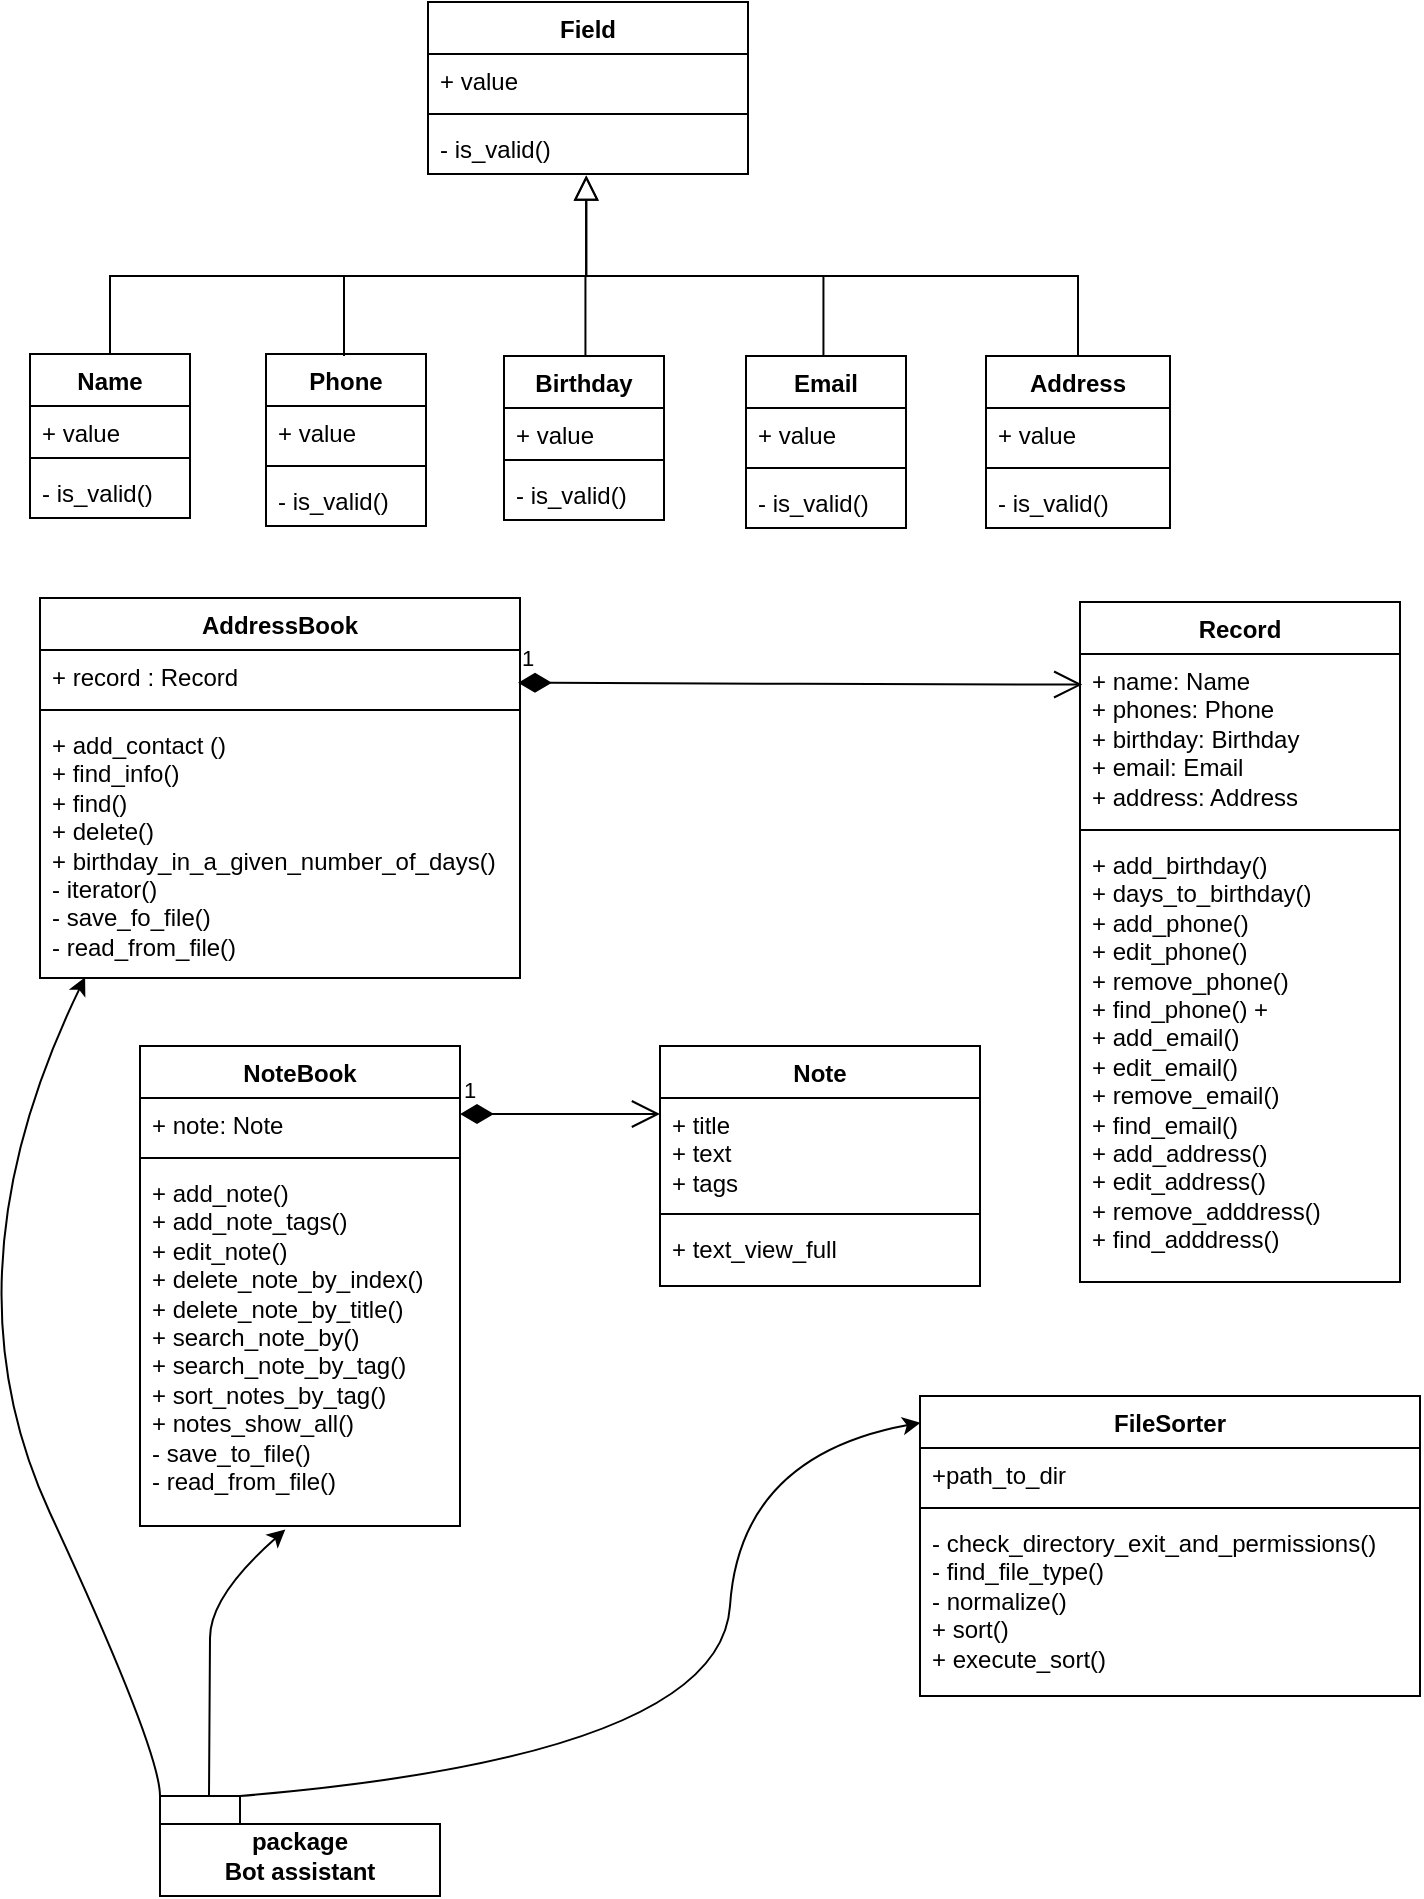 <mxfile version="24.0.0" type="github">
  <diagram id="C5RBs43oDa-KdzZeNtuy" name="Page-1">
    <mxGraphModel dx="1051" dy="483" grid="1" gridSize="10" guides="1" tooltips="1" connect="1" arrows="1" fold="1" page="1" pageScale="1" pageWidth="827" pageHeight="1169" math="0" shadow="0">
      <root>
        <mxCell id="WIyWlLk6GJQsqaUBKTNV-0" />
        <mxCell id="WIyWlLk6GJQsqaUBKTNV-1" parent="WIyWlLk6GJQsqaUBKTNV-0" />
        <mxCell id="zkfFHV4jXpPFQw0GAbJ--12" value="" style="endArrow=block;endSize=10;endFill=0;shadow=0;strokeWidth=1;rounded=0;edgeStyle=elbowEdgeStyle;elbow=vertical;entryX=0.495;entryY=1.027;entryDx=0;entryDy=0;entryPerimeter=0;exitX=0.5;exitY=0;exitDx=0;exitDy=0;" parent="WIyWlLk6GJQsqaUBKTNV-1" source="KDwTJsETyiPcR90UmlD3-37" target="KDwTJsETyiPcR90UmlD3-36" edge="1">
          <mxGeometry width="160" relative="1" as="geometry">
            <mxPoint x="114" y="213" as="sourcePoint" />
            <mxPoint x="334" y="201" as="targetPoint" />
            <Array as="points">
              <mxPoint x="234" y="160" />
            </Array>
          </mxGeometry>
        </mxCell>
        <mxCell id="zkfFHV4jXpPFQw0GAbJ--16" value="" style="endArrow=block;endSize=10;endFill=0;shadow=0;strokeWidth=1;rounded=0;edgeStyle=elbowEdgeStyle;elbow=vertical;entryX=0.494;entryY=1.027;entryDx=0;entryDy=0;entryPerimeter=0;exitX=0.5;exitY=0;exitDx=0;exitDy=0;" parent="WIyWlLk6GJQsqaUBKTNV-1" source="KDwTJsETyiPcR90UmlD3-55" target="KDwTJsETyiPcR90UmlD3-36" edge="1">
          <mxGeometry width="160" relative="1" as="geometry">
            <mxPoint x="594" y="213" as="sourcePoint" />
            <mxPoint x="334" y="201" as="targetPoint" />
            <Array as="points">
              <mxPoint x="474" y="160" />
            </Array>
          </mxGeometry>
        </mxCell>
        <mxCell id="KDwTJsETyiPcR90UmlD3-33" value="Field" style="swimlane;fontStyle=1;align=center;verticalAlign=top;childLayout=stackLayout;horizontal=1;startSize=26;horizontalStack=0;resizeParent=1;resizeParentMax=0;resizeLast=0;collapsible=1;marginBottom=0;whiteSpace=wrap;html=1;" vertex="1" parent="WIyWlLk6GJQsqaUBKTNV-1">
          <mxGeometry x="274" y="23" width="160" height="86" as="geometry" />
        </mxCell>
        <mxCell id="KDwTJsETyiPcR90UmlD3-34" value="+ value" style="text;strokeColor=none;fillColor=none;align=left;verticalAlign=top;spacingLeft=4;spacingRight=4;overflow=hidden;rotatable=0;points=[[0,0.5],[1,0.5]];portConstraint=eastwest;whiteSpace=wrap;html=1;" vertex="1" parent="KDwTJsETyiPcR90UmlD3-33">
          <mxGeometry y="26" width="160" height="26" as="geometry" />
        </mxCell>
        <mxCell id="KDwTJsETyiPcR90UmlD3-35" value="" style="line;strokeWidth=1;fillColor=none;align=left;verticalAlign=middle;spacingTop=-1;spacingLeft=3;spacingRight=3;rotatable=0;labelPosition=right;points=[];portConstraint=eastwest;strokeColor=inherit;" vertex="1" parent="KDwTJsETyiPcR90UmlD3-33">
          <mxGeometry y="52" width="160" height="8" as="geometry" />
        </mxCell>
        <mxCell id="KDwTJsETyiPcR90UmlD3-36" value="- is_valid()" style="text;strokeColor=none;fillColor=none;align=left;verticalAlign=top;spacingLeft=4;spacingRight=4;overflow=hidden;rotatable=0;points=[[0,0.5],[1,0.5]];portConstraint=eastwest;whiteSpace=wrap;html=1;" vertex="1" parent="KDwTJsETyiPcR90UmlD3-33">
          <mxGeometry y="60" width="160" height="26" as="geometry" />
        </mxCell>
        <mxCell id="KDwTJsETyiPcR90UmlD3-37" value="Name" style="swimlane;fontStyle=1;align=center;verticalAlign=top;childLayout=stackLayout;horizontal=1;startSize=26;horizontalStack=0;resizeParent=1;resizeParentMax=0;resizeLast=0;collapsible=1;marginBottom=0;whiteSpace=wrap;html=1;" vertex="1" parent="WIyWlLk6GJQsqaUBKTNV-1">
          <mxGeometry x="75" y="199" width="80" height="82" as="geometry" />
        </mxCell>
        <mxCell id="KDwTJsETyiPcR90UmlD3-38" value="+ value" style="text;strokeColor=none;fillColor=none;align=left;verticalAlign=top;spacingLeft=4;spacingRight=4;overflow=hidden;rotatable=0;points=[[0,0.5],[1,0.5]];portConstraint=eastwest;whiteSpace=wrap;html=1;" vertex="1" parent="KDwTJsETyiPcR90UmlD3-37">
          <mxGeometry y="26" width="80" height="22" as="geometry" />
        </mxCell>
        <mxCell id="KDwTJsETyiPcR90UmlD3-39" value="" style="line;strokeWidth=1;fillColor=none;align=left;verticalAlign=middle;spacingTop=-1;spacingLeft=3;spacingRight=3;rotatable=0;labelPosition=right;points=[];portConstraint=eastwest;strokeColor=inherit;" vertex="1" parent="KDwTJsETyiPcR90UmlD3-37">
          <mxGeometry y="48" width="80" height="8" as="geometry" />
        </mxCell>
        <mxCell id="KDwTJsETyiPcR90UmlD3-40" value="- is_valid()" style="text;strokeColor=none;fillColor=none;align=left;verticalAlign=top;spacingLeft=4;spacingRight=4;overflow=hidden;rotatable=0;points=[[0,0.5],[1,0.5]];portConstraint=eastwest;whiteSpace=wrap;html=1;" vertex="1" parent="KDwTJsETyiPcR90UmlD3-37">
          <mxGeometry y="56" width="80" height="26" as="geometry" />
        </mxCell>
        <mxCell id="KDwTJsETyiPcR90UmlD3-42" value="Phone" style="swimlane;fontStyle=1;align=center;verticalAlign=top;childLayout=stackLayout;horizontal=1;startSize=26;horizontalStack=0;resizeParent=1;resizeParentMax=0;resizeLast=0;collapsible=1;marginBottom=0;whiteSpace=wrap;html=1;" vertex="1" parent="WIyWlLk6GJQsqaUBKTNV-1">
          <mxGeometry x="193" y="199" width="80" height="86" as="geometry" />
        </mxCell>
        <mxCell id="KDwTJsETyiPcR90UmlD3-43" value="+ value" style="text;strokeColor=none;fillColor=none;align=left;verticalAlign=top;spacingLeft=4;spacingRight=4;overflow=hidden;rotatable=0;points=[[0,0.5],[1,0.5]];portConstraint=eastwest;whiteSpace=wrap;html=1;" vertex="1" parent="KDwTJsETyiPcR90UmlD3-42">
          <mxGeometry y="26" width="80" height="26" as="geometry" />
        </mxCell>
        <mxCell id="KDwTJsETyiPcR90UmlD3-44" value="" style="line;strokeWidth=1;fillColor=none;align=left;verticalAlign=middle;spacingTop=-1;spacingLeft=3;spacingRight=3;rotatable=0;labelPosition=right;points=[];portConstraint=eastwest;strokeColor=inherit;" vertex="1" parent="KDwTJsETyiPcR90UmlD3-42">
          <mxGeometry y="52" width="80" height="8" as="geometry" />
        </mxCell>
        <mxCell id="KDwTJsETyiPcR90UmlD3-45" value="- is_valid()" style="text;strokeColor=none;fillColor=none;align=left;verticalAlign=top;spacingLeft=4;spacingRight=4;overflow=hidden;rotatable=0;points=[[0,0.5],[1,0.5]];portConstraint=eastwest;whiteSpace=wrap;html=1;" vertex="1" parent="KDwTJsETyiPcR90UmlD3-42">
          <mxGeometry y="60" width="80" height="26" as="geometry" />
        </mxCell>
        <mxCell id="KDwTJsETyiPcR90UmlD3-47" value="Birthday" style="swimlane;fontStyle=1;align=center;verticalAlign=top;childLayout=stackLayout;horizontal=1;startSize=26;horizontalStack=0;resizeParent=1;resizeParentMax=0;resizeLast=0;collapsible=1;marginBottom=0;whiteSpace=wrap;html=1;" vertex="1" parent="WIyWlLk6GJQsqaUBKTNV-1">
          <mxGeometry x="312" y="200" width="80" height="82" as="geometry" />
        </mxCell>
        <mxCell id="KDwTJsETyiPcR90UmlD3-48" value="+ value" style="text;strokeColor=none;fillColor=none;align=left;verticalAlign=top;spacingLeft=4;spacingRight=4;overflow=hidden;rotatable=0;points=[[0,0.5],[1,0.5]];portConstraint=eastwest;whiteSpace=wrap;html=1;" vertex="1" parent="KDwTJsETyiPcR90UmlD3-47">
          <mxGeometry y="26" width="80" height="22" as="geometry" />
        </mxCell>
        <mxCell id="KDwTJsETyiPcR90UmlD3-49" value="" style="line;strokeWidth=1;fillColor=none;align=left;verticalAlign=middle;spacingTop=-1;spacingLeft=3;spacingRight=3;rotatable=0;labelPosition=right;points=[];portConstraint=eastwest;strokeColor=inherit;" vertex="1" parent="KDwTJsETyiPcR90UmlD3-47">
          <mxGeometry y="48" width="80" height="8" as="geometry" />
        </mxCell>
        <mxCell id="KDwTJsETyiPcR90UmlD3-50" value="- is_valid()" style="text;strokeColor=none;fillColor=none;align=left;verticalAlign=top;spacingLeft=4;spacingRight=4;overflow=hidden;rotatable=0;points=[[0,0.5],[1,0.5]];portConstraint=eastwest;whiteSpace=wrap;html=1;" vertex="1" parent="KDwTJsETyiPcR90UmlD3-47">
          <mxGeometry y="56" width="80" height="26" as="geometry" />
        </mxCell>
        <mxCell id="KDwTJsETyiPcR90UmlD3-51" value="Email" style="swimlane;fontStyle=1;align=center;verticalAlign=top;childLayout=stackLayout;horizontal=1;startSize=26;horizontalStack=0;resizeParent=1;resizeParentMax=0;resizeLast=0;collapsible=1;marginBottom=0;whiteSpace=wrap;html=1;" vertex="1" parent="WIyWlLk6GJQsqaUBKTNV-1">
          <mxGeometry x="433" y="200" width="80" height="86" as="geometry" />
        </mxCell>
        <mxCell id="KDwTJsETyiPcR90UmlD3-52" value="+ value" style="text;strokeColor=none;fillColor=none;align=left;verticalAlign=top;spacingLeft=4;spacingRight=4;overflow=hidden;rotatable=0;points=[[0,0.5],[1,0.5]];portConstraint=eastwest;whiteSpace=wrap;html=1;" vertex="1" parent="KDwTJsETyiPcR90UmlD3-51">
          <mxGeometry y="26" width="80" height="26" as="geometry" />
        </mxCell>
        <mxCell id="KDwTJsETyiPcR90UmlD3-53" value="" style="line;strokeWidth=1;fillColor=none;align=left;verticalAlign=middle;spacingTop=-1;spacingLeft=3;spacingRight=3;rotatable=0;labelPosition=right;points=[];portConstraint=eastwest;strokeColor=inherit;" vertex="1" parent="KDwTJsETyiPcR90UmlD3-51">
          <mxGeometry y="52" width="80" height="8" as="geometry" />
        </mxCell>
        <mxCell id="KDwTJsETyiPcR90UmlD3-54" value="- is_valid()" style="text;strokeColor=none;fillColor=none;align=left;verticalAlign=top;spacingLeft=4;spacingRight=4;overflow=hidden;rotatable=0;points=[[0,0.5],[1,0.5]];portConstraint=eastwest;whiteSpace=wrap;html=1;" vertex="1" parent="KDwTJsETyiPcR90UmlD3-51">
          <mxGeometry y="60" width="80" height="26" as="geometry" />
        </mxCell>
        <mxCell id="KDwTJsETyiPcR90UmlD3-55" value="Address&lt;div&gt;&lt;br&gt;&lt;/div&gt;" style="swimlane;fontStyle=1;align=center;verticalAlign=top;childLayout=stackLayout;horizontal=1;startSize=26;horizontalStack=0;resizeParent=1;resizeParentMax=0;resizeLast=0;collapsible=1;marginBottom=0;whiteSpace=wrap;html=1;" vertex="1" parent="WIyWlLk6GJQsqaUBKTNV-1">
          <mxGeometry x="553" y="200" width="92" height="86" as="geometry" />
        </mxCell>
        <mxCell id="KDwTJsETyiPcR90UmlD3-56" value="+ value" style="text;strokeColor=none;fillColor=none;align=left;verticalAlign=top;spacingLeft=4;spacingRight=4;overflow=hidden;rotatable=0;points=[[0,0.5],[1,0.5]];portConstraint=eastwest;whiteSpace=wrap;html=1;" vertex="1" parent="KDwTJsETyiPcR90UmlD3-55">
          <mxGeometry y="26" width="92" height="26" as="geometry" />
        </mxCell>
        <mxCell id="KDwTJsETyiPcR90UmlD3-57" value="" style="line;strokeWidth=1;fillColor=none;align=left;verticalAlign=middle;spacingTop=-1;spacingLeft=3;spacingRight=3;rotatable=0;labelPosition=right;points=[];portConstraint=eastwest;strokeColor=inherit;" vertex="1" parent="KDwTJsETyiPcR90UmlD3-55">
          <mxGeometry y="52" width="92" height="8" as="geometry" />
        </mxCell>
        <mxCell id="KDwTJsETyiPcR90UmlD3-58" value="- is_valid()" style="text;strokeColor=none;fillColor=none;align=left;verticalAlign=top;spacingLeft=4;spacingRight=4;overflow=hidden;rotatable=0;points=[[0,0.5],[1,0.5]];portConstraint=eastwest;whiteSpace=wrap;html=1;" vertex="1" parent="KDwTJsETyiPcR90UmlD3-55">
          <mxGeometry y="60" width="92" height="26" as="geometry" />
        </mxCell>
        <mxCell id="KDwTJsETyiPcR90UmlD3-60" value="" style="endArrow=none;html=1;rounded=0;" edge="1" parent="WIyWlLk6GJQsqaUBKTNV-1">
          <mxGeometry width="50" height="50" relative="1" as="geometry">
            <mxPoint x="232" y="200" as="sourcePoint" />
            <mxPoint x="232" y="160" as="targetPoint" />
          </mxGeometry>
        </mxCell>
        <mxCell id="KDwTJsETyiPcR90UmlD3-61" value="" style="endArrow=none;html=1;rounded=0;" edge="1" parent="WIyWlLk6GJQsqaUBKTNV-1">
          <mxGeometry width="50" height="50" relative="1" as="geometry">
            <mxPoint x="471.72" y="200" as="sourcePoint" />
            <mxPoint x="471.72" y="160" as="targetPoint" />
          </mxGeometry>
        </mxCell>
        <mxCell id="KDwTJsETyiPcR90UmlD3-62" value="" style="endArrow=none;html=1;rounded=0;" edge="1" parent="WIyWlLk6GJQsqaUBKTNV-1">
          <mxGeometry width="50" height="50" relative="1" as="geometry">
            <mxPoint x="352.72" y="200" as="sourcePoint" />
            <mxPoint x="352.72" y="160" as="targetPoint" />
          </mxGeometry>
        </mxCell>
        <mxCell id="KDwTJsETyiPcR90UmlD3-63" value="AddressBook" style="swimlane;fontStyle=1;align=center;verticalAlign=top;childLayout=stackLayout;horizontal=1;startSize=26;horizontalStack=0;resizeParent=1;resizeParentMax=0;resizeLast=0;collapsible=1;marginBottom=0;whiteSpace=wrap;html=1;" vertex="1" parent="WIyWlLk6GJQsqaUBKTNV-1">
          <mxGeometry x="80" y="321" width="240" height="190" as="geometry" />
        </mxCell>
        <mxCell id="KDwTJsETyiPcR90UmlD3-64" value="+ record : Record" style="text;strokeColor=none;fillColor=none;align=left;verticalAlign=top;spacingLeft=4;spacingRight=4;overflow=hidden;rotatable=0;points=[[0,0.5],[1,0.5]];portConstraint=eastwest;whiteSpace=wrap;html=1;" vertex="1" parent="KDwTJsETyiPcR90UmlD3-63">
          <mxGeometry y="26" width="240" height="26" as="geometry" />
        </mxCell>
        <mxCell id="KDwTJsETyiPcR90UmlD3-65" value="" style="line;strokeWidth=1;fillColor=none;align=left;verticalAlign=middle;spacingTop=-1;spacingLeft=3;spacingRight=3;rotatable=0;labelPosition=right;points=[];portConstraint=eastwest;strokeColor=inherit;" vertex="1" parent="KDwTJsETyiPcR90UmlD3-63">
          <mxGeometry y="52" width="240" height="8" as="geometry" />
        </mxCell>
        <mxCell id="KDwTJsETyiPcR90UmlD3-66" value="+ add_contact ()&lt;div&gt;+ find_info()&lt;/div&gt;&lt;div&gt;+ find()&lt;/div&gt;&lt;div&gt;+ delete()&lt;/div&gt;&lt;div&gt;&lt;div&gt;+ birthday_in_a_given_number_of_days()&lt;/div&gt;&lt;div&gt;- iterator()&lt;/div&gt;&lt;div&gt;- save_fo_file()&lt;/div&gt;&lt;div&gt;- read_from_file()&lt;/div&gt;&lt;div&gt;&lt;br&gt;&lt;/div&gt;&lt;div&gt;&lt;br&gt;&lt;/div&gt;&lt;/div&gt;" style="text;strokeColor=none;fillColor=none;align=left;verticalAlign=top;spacingLeft=4;spacingRight=4;overflow=hidden;rotatable=0;points=[[0,0.5],[1,0.5]];portConstraint=eastwest;whiteSpace=wrap;html=1;" vertex="1" parent="KDwTJsETyiPcR90UmlD3-63">
          <mxGeometry y="60" width="240" height="130" as="geometry" />
        </mxCell>
        <mxCell id="KDwTJsETyiPcR90UmlD3-67" value="Record" style="swimlane;fontStyle=1;align=center;verticalAlign=top;childLayout=stackLayout;horizontal=1;startSize=26;horizontalStack=0;resizeParent=1;resizeParentMax=0;resizeLast=0;collapsible=1;marginBottom=0;whiteSpace=wrap;html=1;" vertex="1" parent="WIyWlLk6GJQsqaUBKTNV-1">
          <mxGeometry x="600" y="323" width="160" height="340" as="geometry" />
        </mxCell>
        <mxCell id="KDwTJsETyiPcR90UmlD3-68" value="+ name: Name&lt;div&gt;+ phones: Phone&lt;/div&gt;&lt;div&gt;+ birthday: Birthday&lt;/div&gt;&lt;div&gt;+ email: Email&lt;/div&gt;&lt;div&gt;+ address: Address&lt;/div&gt;" style="text;strokeColor=none;fillColor=none;align=left;verticalAlign=top;spacingLeft=4;spacingRight=4;overflow=hidden;rotatable=0;points=[[0,0.5],[1,0.5]];portConstraint=eastwest;whiteSpace=wrap;html=1;" vertex="1" parent="KDwTJsETyiPcR90UmlD3-67">
          <mxGeometry y="26" width="160" height="84" as="geometry" />
        </mxCell>
        <mxCell id="KDwTJsETyiPcR90UmlD3-69" value="" style="line;strokeWidth=1;fillColor=none;align=left;verticalAlign=middle;spacingTop=-1;spacingLeft=3;spacingRight=3;rotatable=0;labelPosition=right;points=[];portConstraint=eastwest;strokeColor=inherit;" vertex="1" parent="KDwTJsETyiPcR90UmlD3-67">
          <mxGeometry y="110" width="160" height="8" as="geometry" />
        </mxCell>
        <mxCell id="KDwTJsETyiPcR90UmlD3-70" value="+ add_birthday()&lt;div&gt;+ days_to_birthday()&lt;/div&gt;&lt;div&gt;+ add_phone()&lt;/div&gt;&lt;div&gt;+ edit_phone()&lt;/div&gt;&lt;div&gt;+ remove_phone()&amp;nbsp;&lt;/div&gt;&lt;div&gt;+ find_phone() +&lt;/div&gt;&lt;div&gt;+ add_email()&amp;nbsp;&lt;/div&gt;&lt;div&gt;+ edit_email()&lt;/div&gt;&lt;div&gt;+ remove_email()&lt;/div&gt;&lt;div&gt;+ find_email()&amp;nbsp;&lt;/div&gt;&lt;div&gt;+ add_address()&lt;/div&gt;&lt;div&gt;+ edit_address()&amp;nbsp;&lt;/div&gt;&lt;div&gt;+ remove_adddress()&lt;/div&gt;&lt;div&gt;+ find_adddress()&lt;/div&gt;" style="text;strokeColor=none;fillColor=none;align=left;verticalAlign=top;spacingLeft=4;spacingRight=4;overflow=hidden;rotatable=0;points=[[0,0.5],[1,0.5]];portConstraint=eastwest;whiteSpace=wrap;html=1;" vertex="1" parent="KDwTJsETyiPcR90UmlD3-67">
          <mxGeometry y="118" width="160" height="222" as="geometry" />
        </mxCell>
        <mxCell id="KDwTJsETyiPcR90UmlD3-71" value="1" style="endArrow=open;html=1;endSize=12;startArrow=diamondThin;startSize=14;startFill=1;edgeStyle=orthogonalEdgeStyle;align=left;verticalAlign=bottom;rounded=0;entryX=0.007;entryY=0.182;entryDx=0;entryDy=0;entryPerimeter=0;" edge="1" parent="WIyWlLk6GJQsqaUBKTNV-1" target="KDwTJsETyiPcR90UmlD3-68">
          <mxGeometry x="-1" y="3" relative="1" as="geometry">
            <mxPoint x="319" y="363.37" as="sourcePoint" />
            <mxPoint x="479" y="363.37" as="targetPoint" />
          </mxGeometry>
        </mxCell>
        <mxCell id="KDwTJsETyiPcR90UmlD3-72" value="NoteBook" style="swimlane;fontStyle=1;align=center;verticalAlign=top;childLayout=stackLayout;horizontal=1;startSize=26;horizontalStack=0;resizeParent=1;resizeParentMax=0;resizeLast=0;collapsible=1;marginBottom=0;whiteSpace=wrap;html=1;" vertex="1" parent="WIyWlLk6GJQsqaUBKTNV-1">
          <mxGeometry x="130" y="545" width="160" height="240" as="geometry" />
        </mxCell>
        <mxCell id="KDwTJsETyiPcR90UmlD3-73" value="+ note: Note" style="text;strokeColor=none;fillColor=none;align=left;verticalAlign=top;spacingLeft=4;spacingRight=4;overflow=hidden;rotatable=0;points=[[0,0.5],[1,0.5]];portConstraint=eastwest;whiteSpace=wrap;html=1;" vertex="1" parent="KDwTJsETyiPcR90UmlD3-72">
          <mxGeometry y="26" width="160" height="26" as="geometry" />
        </mxCell>
        <mxCell id="KDwTJsETyiPcR90UmlD3-74" value="" style="line;strokeWidth=1;fillColor=none;align=left;verticalAlign=middle;spacingTop=-1;spacingLeft=3;spacingRight=3;rotatable=0;labelPosition=right;points=[];portConstraint=eastwest;strokeColor=inherit;" vertex="1" parent="KDwTJsETyiPcR90UmlD3-72">
          <mxGeometry y="52" width="160" height="8" as="geometry" />
        </mxCell>
        <mxCell id="KDwTJsETyiPcR90UmlD3-75" value="+ add_note()&lt;div&gt;+ add_note_tags()&lt;/div&gt;&lt;div&gt;+ edit_note()&lt;/div&gt;&lt;div&gt;+ delete_note_by_index()&lt;/div&gt;&lt;div&gt;+ delete_note_by_title()&amp;nbsp;&lt;/div&gt;&lt;div&gt;+ search_note_by()&lt;/div&gt;&lt;div&gt;+ search_note_by_tag()&lt;/div&gt;&lt;div&gt;&lt;span style=&quot;background-color: initial;&quot;&gt;+ sort_notes_by_tag()&lt;/span&gt;&lt;/div&gt;&lt;div&gt;+ notes_show_all()&lt;/div&gt;&lt;div&gt;- save_to_file()&lt;/div&gt;&lt;div&gt;- read_from_file()&lt;/div&gt;" style="text;strokeColor=none;fillColor=none;align=left;verticalAlign=top;spacingLeft=4;spacingRight=4;overflow=hidden;rotatable=0;points=[[0,0.5],[1,0.5]];portConstraint=eastwest;whiteSpace=wrap;html=1;" vertex="1" parent="KDwTJsETyiPcR90UmlD3-72">
          <mxGeometry y="60" width="160" height="180" as="geometry" />
        </mxCell>
        <mxCell id="KDwTJsETyiPcR90UmlD3-76" value="Note" style="swimlane;fontStyle=1;align=center;verticalAlign=top;childLayout=stackLayout;horizontal=1;startSize=26;horizontalStack=0;resizeParent=1;resizeParentMax=0;resizeLast=0;collapsible=1;marginBottom=0;whiteSpace=wrap;html=1;" vertex="1" parent="WIyWlLk6GJQsqaUBKTNV-1">
          <mxGeometry x="390" y="545" width="160" height="120" as="geometry" />
        </mxCell>
        <mxCell id="KDwTJsETyiPcR90UmlD3-77" value="+ title&lt;div&gt;+ text&lt;/div&gt;&lt;div&gt;+ tags&lt;/div&gt;" style="text;strokeColor=none;fillColor=none;align=left;verticalAlign=top;spacingLeft=4;spacingRight=4;overflow=hidden;rotatable=0;points=[[0,0.5],[1,0.5]];portConstraint=eastwest;whiteSpace=wrap;html=1;" vertex="1" parent="KDwTJsETyiPcR90UmlD3-76">
          <mxGeometry y="26" width="160" height="54" as="geometry" />
        </mxCell>
        <mxCell id="KDwTJsETyiPcR90UmlD3-78" value="" style="line;strokeWidth=1;fillColor=none;align=left;verticalAlign=middle;spacingTop=-1;spacingLeft=3;spacingRight=3;rotatable=0;labelPosition=right;points=[];portConstraint=eastwest;strokeColor=inherit;" vertex="1" parent="KDwTJsETyiPcR90UmlD3-76">
          <mxGeometry y="80" width="160" height="8" as="geometry" />
        </mxCell>
        <mxCell id="KDwTJsETyiPcR90UmlD3-79" value="+ text_view_full" style="text;strokeColor=none;fillColor=none;align=left;verticalAlign=top;spacingLeft=4;spacingRight=4;overflow=hidden;rotatable=0;points=[[0,0.5],[1,0.5]];portConstraint=eastwest;whiteSpace=wrap;html=1;" vertex="1" parent="KDwTJsETyiPcR90UmlD3-76">
          <mxGeometry y="88" width="160" height="32" as="geometry" />
        </mxCell>
        <mxCell id="KDwTJsETyiPcR90UmlD3-80" value="1" style="endArrow=open;html=1;endSize=12;startArrow=diamondThin;startSize=14;startFill=1;edgeStyle=orthogonalEdgeStyle;align=left;verticalAlign=bottom;rounded=0;" edge="1" parent="WIyWlLk6GJQsqaUBKTNV-1">
          <mxGeometry x="-1" y="3" relative="1" as="geometry">
            <mxPoint x="290" y="579" as="sourcePoint" />
            <mxPoint x="390" y="579" as="targetPoint" />
          </mxGeometry>
        </mxCell>
        <mxCell id="KDwTJsETyiPcR90UmlD3-81" value="FileSorter&lt;div&gt;&lt;br&gt;&lt;/div&gt;" style="swimlane;fontStyle=1;align=center;verticalAlign=top;childLayout=stackLayout;horizontal=1;startSize=26;horizontalStack=0;resizeParent=1;resizeParentMax=0;resizeLast=0;collapsible=1;marginBottom=0;whiteSpace=wrap;html=1;" vertex="1" parent="WIyWlLk6GJQsqaUBKTNV-1">
          <mxGeometry x="520" y="720" width="250" height="150" as="geometry" />
        </mxCell>
        <mxCell id="KDwTJsETyiPcR90UmlD3-82" value="+path_to_dir" style="text;strokeColor=none;fillColor=none;align=left;verticalAlign=top;spacingLeft=4;spacingRight=4;overflow=hidden;rotatable=0;points=[[0,0.5],[1,0.5]];portConstraint=eastwest;whiteSpace=wrap;html=1;" vertex="1" parent="KDwTJsETyiPcR90UmlD3-81">
          <mxGeometry y="26" width="250" height="26" as="geometry" />
        </mxCell>
        <mxCell id="KDwTJsETyiPcR90UmlD3-83" value="" style="line;strokeWidth=1;fillColor=none;align=left;verticalAlign=middle;spacingTop=-1;spacingLeft=3;spacingRight=3;rotatable=0;labelPosition=right;points=[];portConstraint=eastwest;strokeColor=inherit;" vertex="1" parent="KDwTJsETyiPcR90UmlD3-81">
          <mxGeometry y="52" width="250" height="8" as="geometry" />
        </mxCell>
        <mxCell id="KDwTJsETyiPcR90UmlD3-84" value="- check_directory_exit_and_permissions()&lt;div&gt;- find_file_type()&lt;/div&gt;&lt;div&gt;- normalize()&lt;/div&gt;&lt;div&gt;+ sort()&lt;/div&gt;&lt;div&gt;+ execute_sort()&lt;/div&gt;" style="text;strokeColor=none;fillColor=none;align=left;verticalAlign=top;spacingLeft=4;spacingRight=4;overflow=hidden;rotatable=0;points=[[0,0.5],[1,0.5]];portConstraint=eastwest;whiteSpace=wrap;html=1;" vertex="1" parent="KDwTJsETyiPcR90UmlD3-81">
          <mxGeometry y="60" width="250" height="90" as="geometry" />
        </mxCell>
        <mxCell id="KDwTJsETyiPcR90UmlD3-86" value="package&lt;div&gt;Bot assistant&lt;/div&gt;" style="shape=folder;fontStyle=1;spacingTop=10;tabWidth=40;tabHeight=14;tabPosition=left;html=1;whiteSpace=wrap;" vertex="1" parent="WIyWlLk6GJQsqaUBKTNV-1">
          <mxGeometry x="140" y="920" width="140" height="50" as="geometry" />
        </mxCell>
        <mxCell id="KDwTJsETyiPcR90UmlD3-89" value="" style="curved=1;endArrow=classic;html=1;rounded=0;exitX=0;exitY=0;exitDx=40;exitDy=0;exitPerimeter=0;entryX=0.001;entryY=0.089;entryDx=0;entryDy=0;entryPerimeter=0;" edge="1" parent="WIyWlLk6GJQsqaUBKTNV-1" source="KDwTJsETyiPcR90UmlD3-86" target="KDwTJsETyiPcR90UmlD3-81">
          <mxGeometry width="50" height="50" relative="1" as="geometry">
            <mxPoint x="430" y="800" as="sourcePoint" />
            <mxPoint x="480" y="750" as="targetPoint" />
            <Array as="points">
              <mxPoint x="420" y="900" />
              <mxPoint x="430" y="750" />
            </Array>
          </mxGeometry>
        </mxCell>
        <mxCell id="KDwTJsETyiPcR90UmlD3-90" value="" style="curved=1;endArrow=classic;html=1;rounded=0;exitX=0.076;exitY=-0.048;exitDx=0;exitDy=0;exitPerimeter=0;entryX=0.648;entryY=1.032;entryDx=0;entryDy=0;entryPerimeter=0;" edge="1" parent="WIyWlLk6GJQsqaUBKTNV-1">
          <mxGeometry width="50" height="50" relative="1" as="geometry">
            <mxPoint x="164.5" y="919.6" as="sourcePoint" />
            <mxPoint x="202.68" y="786.76" as="targetPoint" />
            <Array as="points">
              <mxPoint x="165" y="862" />
              <mxPoint x="165" y="820" />
            </Array>
          </mxGeometry>
        </mxCell>
        <mxCell id="KDwTJsETyiPcR90UmlD3-91" value="" style="curved=1;endArrow=classic;html=1;rounded=0;entryX=0.094;entryY=1.02;entryDx=0;entryDy=0;entryPerimeter=0;exitX=0;exitY=0;exitDx=0;exitDy=0;exitPerimeter=0;" edge="1" parent="WIyWlLk6GJQsqaUBKTNV-1" source="KDwTJsETyiPcR90UmlD3-86">
          <mxGeometry width="50" height="50" relative="1" as="geometry">
            <mxPoint x="150" y="917" as="sourcePoint" />
            <mxPoint x="102.56" y="510.6" as="targetPoint" />
            <Array as="points">
              <mxPoint x="140" y="897" />
              <mxPoint x="30" y="660" />
            </Array>
          </mxGeometry>
        </mxCell>
      </root>
    </mxGraphModel>
  </diagram>
</mxfile>
